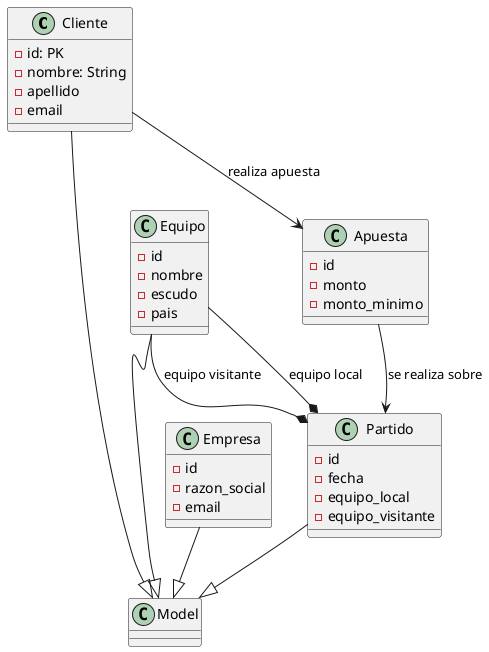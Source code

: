@startuml
class Cliente {
    - id: PK
    - nombre: String
    - apellido
    - email 
}

class Empresa {
    - id
    - razon_social
    - email
}

class Equipo {
    - id
    - nombre
    - escudo
    - pais 
}

class Apuesta {
    - id 
    - monto
    - monto_minimo
}

class Partido {
    - id
    - fecha 
    - equipo_local
    - equipo_visitante
}

Equipo --* Partido: equipo local
Equipo --* Partido: equipo visitante

Cliente --> Apuesta: realiza apuesta

Cliente --|> Model
Empresa --|> Model
Partido --|> Model
Equipo --|> Model

Apuesta --> Partido: se realiza sobre


@enduml